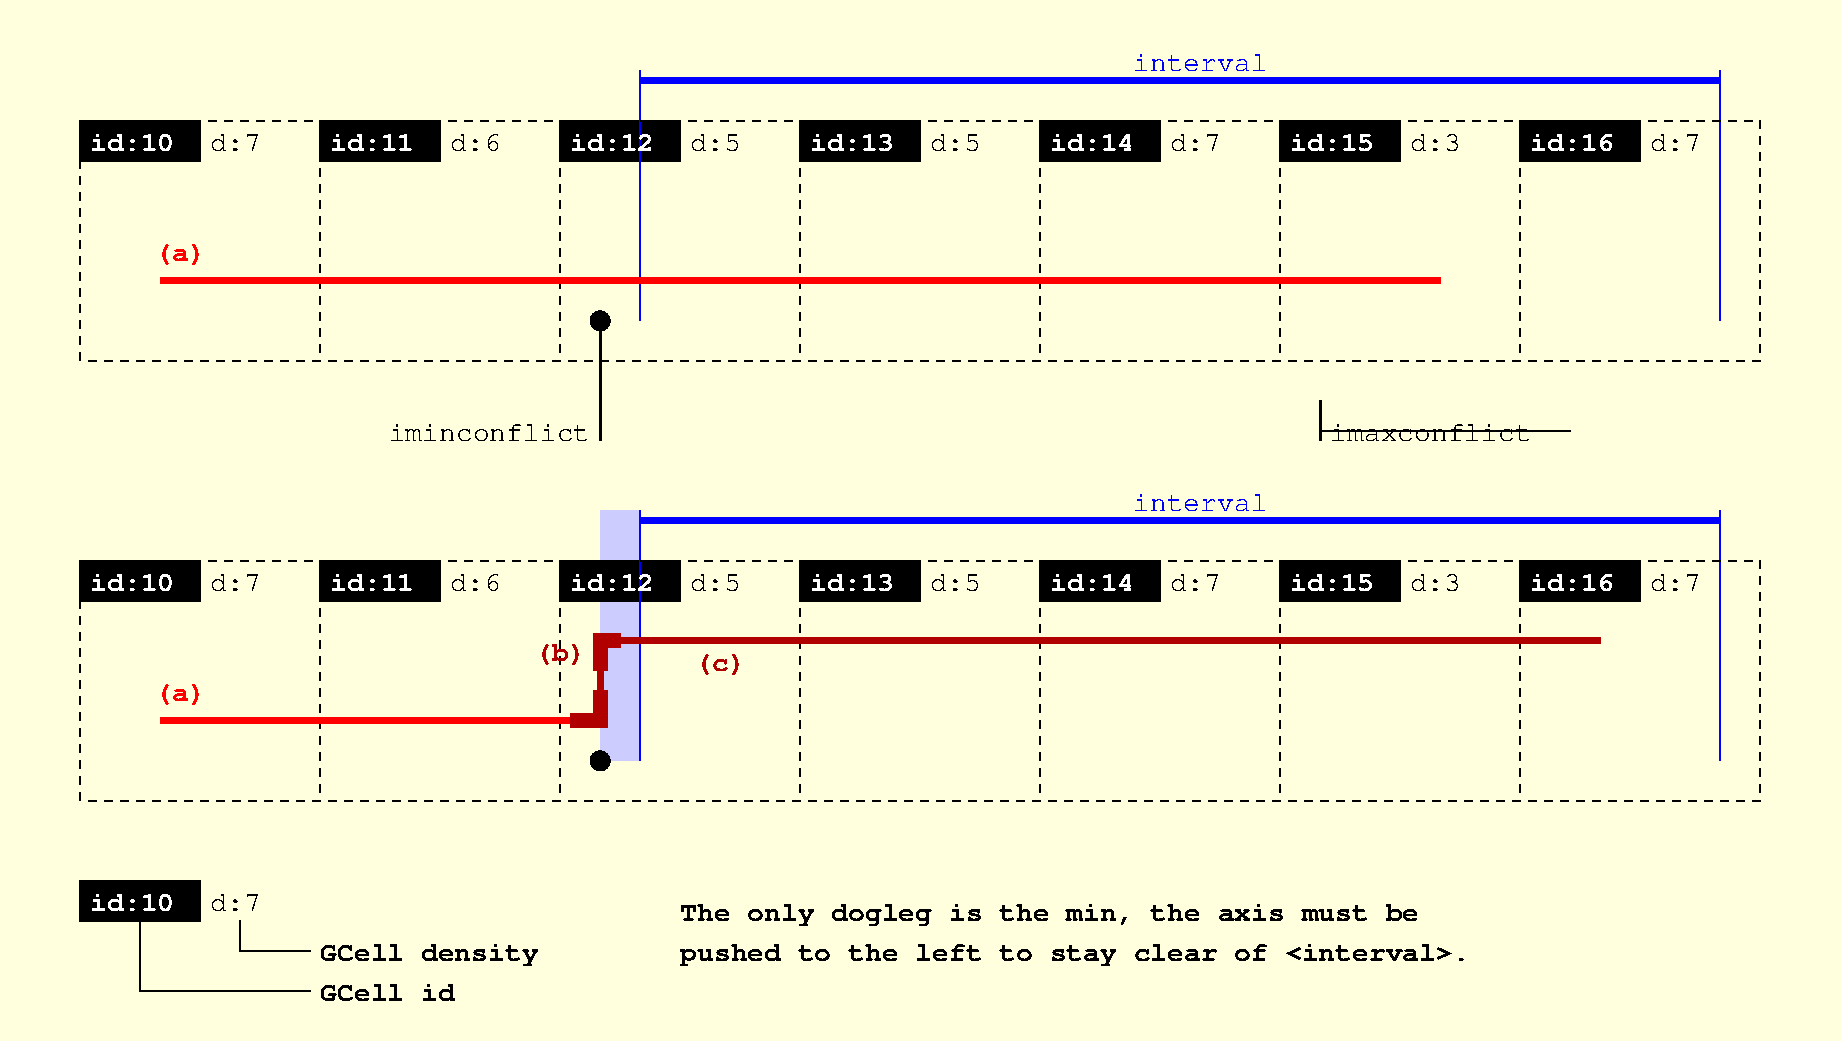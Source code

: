 #FIG 3.2  Produced by xfig version 3.2.5a
Landscape
Center
Inches
Letter  
80.00
Single
-2
1200 2
0 32 #ffffdd
6 1200 1200 2625 1500
2 2 0 1 0 7 100 -1 0 4.000 0 0 -1 0 0 5
	 1200 1200 2100 1200 2100 1500 1200 1500 1200 1200
4 0 7 50 -1 14 14 0.0000 4 150 750 1275 1425 id:10\001
4 0 0 50 -1 12 14 0.0000 4 150 450 2175 1425 d:7\001
-6
6 1200 6900 2625 7200
2 2 0 1 0 7 100 -1 0 4.000 0 0 -1 0 0 5
	 1200 6900 2100 6900 2100 7200 1200 7200 1200 6900
4 0 7 50 -1 14 14 0.0000 4 150 750 1275 7125 id:10\001
4 0 0 50 -1 12 14 0.0000 4 150 450 2175 7125 d:7\001
-6
1 4 0 0 0 7 50 -1 0 2.000 1 0.0000 5100 6000 75 75 5025 6000 5175 6000
1 4 0 0 0 7 50 -1 0 2.000 1 0.0000 5100 2700 75 75 5025 2700 5175 2700
2 1 1 1 0 7 70 -1 -1 4.000 0 0 -1 0 0 2
	 3000 4500 3000 6300
2 1 1 1 0 7 70 -1 -1 4.000 0 0 -1 0 0 2
	 4800 4500 4800 6300
2 1 1 1 0 7 70 -1 -1 4.000 0 0 -1 0 0 2
	 6600 4500 6600 6300
2 1 1 1 0 7 70 -1 -1 4.000 0 0 -1 0 0 2
	 8400 4500 8400 6300
2 1 1 1 0 7 70 -1 -1 4.000 0 0 -1 0 0 2
	 10200 4500 10200 6300
2 1 1 1 0 7 70 -1 -1 4.000 0 0 -1 0 0 2
	 12000 4500 12000 6300
2 1 0 4 1 7 50 -1 -1 10.000 0 0 -1 0 0 2
	 5400 4200 13500 4200
2 2 0 1 0 7 100 -1 0 4.000 0 0 -1 0 0 5
	 1200 4500 2100 4500 2100 4800 1200 4800 1200 4500
2 2 0 1 0 7 100 -1 0 4.000 0 0 -1 0 0 5
	 3000 4500 3900 4500 3900 4800 3000 4800 3000 4500
2 2 0 1 0 7 100 -1 0 4.000 0 0 -1 0 0 5
	 4800 4500 5700 4500 5700 4800 4800 4800 4800 4500
2 2 0 1 0 7 100 -1 0 4.000 0 0 -1 0 0 5
	 6600 4500 7500 4500 7500 4800 6600 4800 6600 4500
2 2 0 1 0 7 100 -1 0 4.000 0 0 -1 0 0 5
	 8400 4500 9300 4500 9300 4800 8400 4800 8400 4500
2 2 0 1 0 7 100 -1 0 4.000 0 0 -1 0 0 5
	 10200 4500 11100 4500 11100 4800 10200 4800 10200 4500
2 2 0 1 0 7 100 -1 0 4.000 0 0 -1 0 0 5
	 12000 4500 12900 4500 12900 4800 12000 4800 12000 4500
2 1 0 4 4 7 50 -1 -1 10.000 0 0 -1 0 0 2
	 1800 5700 5100 5700
2 2 1 1 0 7 70 -1 -1 4.000 0 0 -1 0 0 5
	 1200 4500 13800 4500 13800 6300 1200 6300 1200 4500
2 1 0 1 1 7 80 -1 0 4.000 0 0 -1 0 0 2
	 5400 4125 5400 6000
2 1 0 8 19 7 40 -1 -1 18.000 0 0 -1 0 0 3
	 4875 5700 5100 5700 5100 5475
2 1 0 8 19 7 40 -1 -1 18.000 0 0 -1 0 0 3
	 5100 5325 5100 5100 5250 5100
2 1 1 1 0 7 70 -1 -1 4.000 0 0 -1 0 0 2
	 3000 1200 3000 3000
2 1 1 1 0 7 70 -1 -1 4.000 0 0 -1 0 0 2
	 4800 1200 4800 3000
2 1 1 1 0 7 70 -1 -1 4.000 0 0 -1 0 0 2
	 6600 1200 6600 3000
2 1 1 1 0 7 70 -1 -1 4.000 0 0 -1 0 0 2
	 8400 1200 8400 3000
2 1 1 1 0 7 70 -1 -1 4.000 0 0 -1 0 0 2
	 10200 1200 10200 3000
2 1 1 1 0 7 70 -1 -1 4.000 0 0 -1 0 0 2
	 12000 1200 12000 3000
2 1 0 4 1 7 50 -1 -1 10.000 0 0 -1 0 0 2
	 5400 900 13500 900
2 2 0 1 0 7 100 -1 0 4.000 0 0 -1 0 0 5
	 3000 1200 3900 1200 3900 1500 3000 1500 3000 1200
2 2 0 1 0 7 100 -1 0 4.000 0 0 -1 0 0 5
	 4800 1200 5700 1200 5700 1500 4800 1500 4800 1200
2 2 0 1 0 7 100 -1 0 4.000 0 0 -1 0 0 5
	 6600 1200 7500 1200 7500 1500 6600 1500 6600 1200
2 2 0 1 0 7 100 -1 0 4.000 0 0 -1 0 0 5
	 8400 1200 9300 1200 9300 1500 8400 1500 8400 1200
2 2 0 1 0 7 100 -1 0 4.000 0 0 -1 0 0 5
	 10200 1200 11100 1200 11100 1500 10200 1500 10200 1200
2 2 0 1 0 7 100 -1 0 4.000 0 0 -1 0 0 5
	 12000 1200 12900 1200 12900 1500 12000 1500 12000 1200
2 1 0 4 4 7 50 -1 -1 10.000 0 0 -1 0 0 2
	 1800 2400 11400 2400
2 2 1 1 0 7 70 -1 -1 4.000 0 0 -1 0 0 5
	 1200 1200 13800 1200 13800 3000 1200 3000 1200 1200
2 1 0 1 1 7 80 -1 0 4.000 0 0 -1 0 0 2
	 5400 825 5400 2700
2 1 0 2 0 7 80 -1 0 6.000 0 0 -1 0 0 2
	 5100 2700 5100 3600
2 1 0 2 0 7 80 -1 0 6.000 0 0 -1 0 0 2
	 10500 3300 10500 3600
2 1 0 1 0 7 50 -1 -1 4.000 0 0 -1 0 0 3
	 2400 7200 2400 7425 2925 7425
2 1 0 1 0 7 50 -1 -1 4.000 0 0 -1 0 0 3
	 1650 7200 1650 7725 2925 7725
2 2 0 0 1 1 110 -1 36 2.000 0 0 -1 0 0 5
	 5100 4125 5400 4125 5400 6000 5100 6000 5100 4125
2 1 0 1 1 7 80 -1 0 4.000 0 0 -1 0 0 2
	 13500 825 13500 2700
2 1 0 1 0 1 50 -1 36 0.000 0 0 -1 0 0 2
	 10500 3525 12375 3525
2 1 0 4 19 7 50 -1 -1 10.000 0 0 -1 0 0 3
	 5100 5700 5100 5100 12600 5100
2 1 0 1 1 7 80 -1 0 4.000 0 0 -1 0 0 2
	 13500 4125 13500 6000
2 2 0 0 0 32 200 -1 20 0.000 0 0 -1 0 0 5
	 600 300 14400 300 14400 8100 600 8100 600 300
4 0 7 50 -1 14 14 0.0000 4 150 750 3075 4725 id:11\001
4 0 7 50 -1 14 14 0.0000 4 150 750 4875 4725 id:12\001
4 0 7 50 -1 14 14 0.0000 4 150 750 6675 4725 id:13\001
4 0 7 50 -1 14 14 0.0000 4 150 750 8475 4725 id:14\001
4 0 7 50 -1 14 14 0.0000 4 150 750 10275 4725 id:15\001
4 0 7 50 -1 14 14 0.0000 4 150 750 12075 4725 id:16\001
4 0 7 50 -1 14 14 0.0000 4 150 750 1275 4725 id:10\001
4 0 0 50 -1 12 14 0.0000 4 150 450 5775 4725 d:5\001
4 0 0 50 -1 12 14 0.0000 4 150 450 3975 4725 d:6\001
4 0 0 50 -1 12 14 0.0000 4 150 450 2175 4725 d:7\001
4 0 0 50 -1 12 14 0.0000 4 150 450 11175 4725 d:3\001
4 0 0 50 -1 12 14 0.0000 4 150 450 12975 4725 d:7\001
4 0 0 50 -1 12 14 0.0000 4 150 450 7575 4725 d:5\001
4 0 0 50 -1 12 14 0.0000 4 150 450 9375 4725 d:7\001
4 0 7 50 -1 14 14 0.0000 4 150 750 3075 1425 id:11\001
4 0 7 50 -1 14 14 0.0000 4 150 750 4875 1425 id:12\001
4 0 7 50 -1 14 14 0.0000 4 150 750 6675 1425 id:13\001
4 0 7 50 -1 14 14 0.0000 4 150 750 8475 1425 id:14\001
4 0 7 50 -1 14 14 0.0000 4 150 750 10275 1425 id:15\001
4 0 7 50 -1 14 14 0.0000 4 150 750 12075 1425 id:16\001
4 2 0 50 -1 12 14 0.0000 4 150 1800 5025 3600 iminconflict\001
4 0 0 50 -1 12 14 0.0000 4 150 450 5775 1425 d:5\001
4 0 0 50 -1 12 14 0.0000 4 150 450 3975 1425 d:6\001
4 0 0 50 -1 12 14 0.0000 4 150 450 11175 1425 d:3\001
4 0 0 50 -1 12 14 0.0000 4 150 450 12975 1425 d:7\001
4 0 0 50 -1 12 14 0.0000 4 150 450 7575 1425 d:5\001
4 0 0 50 -1 12 14 0.0000 4 150 450 9375 1425 d:7\001
4 0 0 50 -1 12 14 0.0000 4 150 1800 10575 3600 imaxconflict\001
4 0 0 50 -1 14 14 0.0000 4 195 1950 3000 7500 GCell density\001
4 0 0 50 -1 14 14 0.0000 4 150 1200 3000 7800 GCell id\001
4 1 4 50 -1 14 14 0.0000 4 195 450 1950 5550 (a)\001
4 1 4 50 -1 14 14 0.0000 4 195 450 1950 2250 (a)\001
4 1 19 50 -1 14 14 0.0000 4 195 450 4800 5250 (b)\001
4 1 19 50 -1 14 14 0.0000 4 195 450 6000 5325 (c)\001
4 1 1 50 -1 12 14 0.0000 4 150 1200 9600 825 interval\001
4 0 0 50 -1 14 14 0.0000 4 195 6600 5700 7200 The only dogleg is the min, the axis must be\001
4 0 0 50 -1 14 14 0.0000 4 195 7050 5700 7500 pushed to the left to stay clear of <interval>.\001
4 1 1 50 -1 12 14 0.0000 4 150 1200 9600 4125 interval\001
